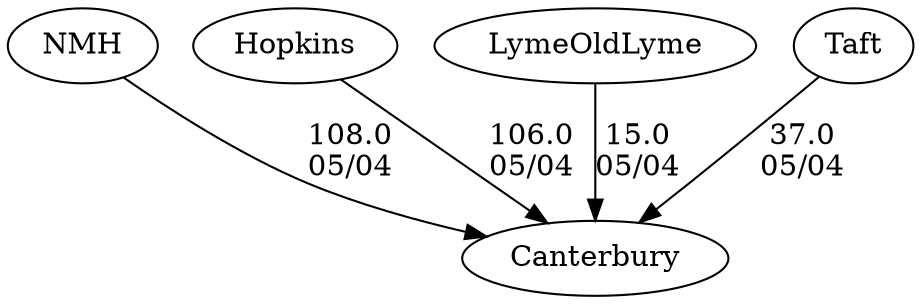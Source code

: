 digraph girls4foursCanterbury {NMH [URL="girls4foursCanterburyNMH.html"];Hopkins [URL="girls4foursCanterburyHopkins.html"];LymeOldLyme [URL="girls4foursCanterburyLymeOldLyme.html"];Taft [URL="girls4foursCanterburyTaft.html"];Canterbury [URL="girls4foursCanterburyCanterbury.html"];NMH -> Canterbury[label="108.0
05/04", weight="-8", tooltip="Founder's Day Regatta			
", URL="", random="random"]; 
Hopkins -> Canterbury[label="106.0
05/04", weight="-6", tooltip="Founder's Day Regatta			
", URL="", random="random"]; 
Taft -> Canterbury[label="37.0
05/04", weight="63", tooltip="Founder's Day Regatta			
", URL="", random="random"]; 
LymeOldLyme -> Canterbury[label="15.0
05/04", weight="85", tooltip="Founder's Day Regatta			
", URL="", random="random"]}